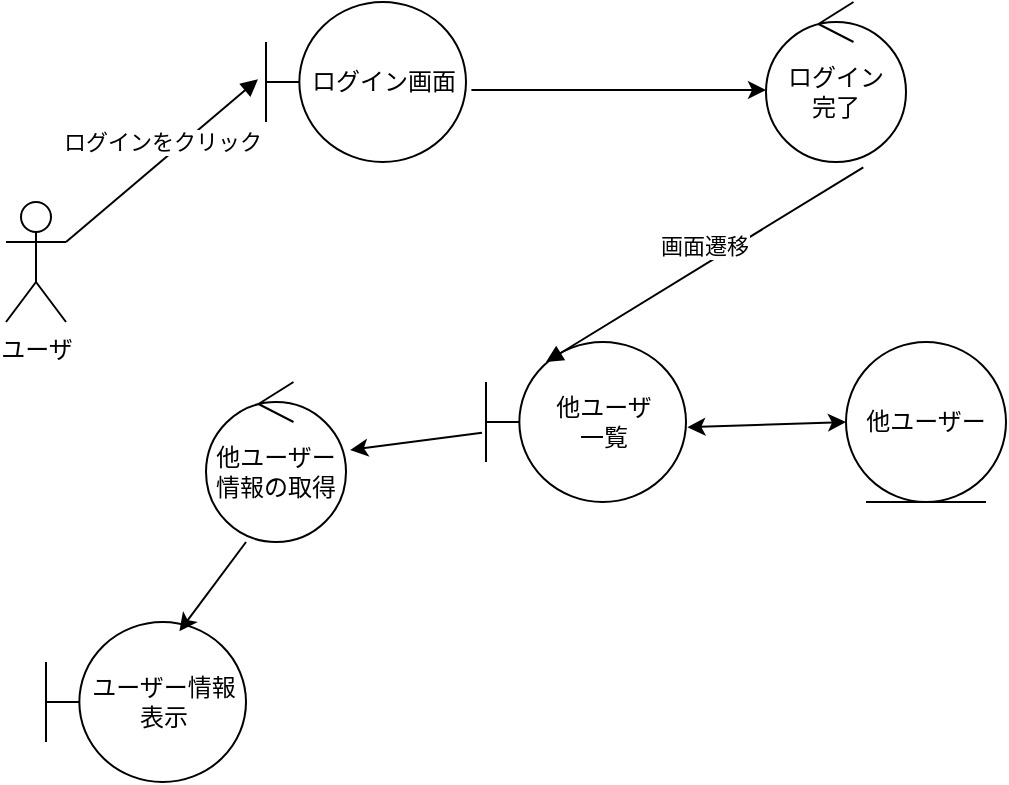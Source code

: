 <mxfile>
    <diagram id="5DAc6Cl4n0stvR-f9cc4" name="ページ1">
        <mxGraphModel dx="746" dy="419" grid="1" gridSize="10" guides="1" tooltips="1" connect="1" arrows="1" fold="1" page="1" pageScale="1" pageWidth="827" pageHeight="1169" math="0" shadow="0">
            <root>
                <mxCell id="0"/>
                <mxCell id="1" parent="0"/>
                <mxCell id="22" value="ユーザ" style="shape=umlActor;verticalLabelPosition=bottom;verticalAlign=top;html=1;" vertex="1" parent="1">
                    <mxGeometry x="20" y="160" width="30" height="60" as="geometry"/>
                </mxCell>
                <mxCell id="23" value="ログイン画面" style="shape=umlBoundary;whiteSpace=wrap;html=1;" vertex="1" parent="1">
                    <mxGeometry x="150" y="60" width="100" height="80" as="geometry"/>
                </mxCell>
                <mxCell id="24" value="ログインをクリック" style="html=1;verticalAlign=bottom;endArrow=block;curved=0;rounded=0;exitX=1;exitY=0.333;exitDx=0;exitDy=0;exitPerimeter=0;entryX=-0.04;entryY=0.483;entryDx=0;entryDy=0;entryPerimeter=0;" edge="1" parent="1" source="22" target="23">
                    <mxGeometry width="80" relative="1" as="geometry">
                        <mxPoint x="90" y="200" as="sourcePoint"/>
                        <mxPoint x="170" y="200" as="targetPoint"/>
                    </mxGeometry>
                </mxCell>
                <mxCell id="25" value="ログイン　完了" style="ellipse;shape=umlControl;whiteSpace=wrap;html=1;" vertex="1" parent="1">
                    <mxGeometry x="400" y="60" width="70" height="80" as="geometry"/>
                </mxCell>
                <mxCell id="26" value="" style="endArrow=classic;html=1;exitX=1.027;exitY=0.55;exitDx=0;exitDy=0;exitPerimeter=0;entryX=0;entryY=0.55;entryDx=0;entryDy=0;entryPerimeter=0;" edge="1" parent="1" source="23" target="25">
                    <mxGeometry width="50" height="50" relative="1" as="geometry">
                        <mxPoint x="260" y="220" as="sourcePoint"/>
                        <mxPoint x="310" y="170" as="targetPoint"/>
                    </mxGeometry>
                </mxCell>
                <mxCell id="27" value="他ユーザ　　一覧" style="shape=umlBoundary;whiteSpace=wrap;html=1;" vertex="1" parent="1">
                    <mxGeometry x="260" y="230" width="100" height="80" as="geometry"/>
                </mxCell>
                <mxCell id="28" value="画面遷移" style="html=1;verticalAlign=bottom;endArrow=block;curved=0;rounded=0;exitX=0.695;exitY=1.033;exitDx=0;exitDy=0;exitPerimeter=0;entryX=0.3;entryY=0.125;entryDx=0;entryDy=0;entryPerimeter=0;" edge="1" parent="1" source="25" target="27">
                    <mxGeometry width="80" relative="1" as="geometry">
                        <mxPoint x="280" y="180" as="sourcePoint"/>
                        <mxPoint x="360" y="180" as="targetPoint"/>
                    </mxGeometry>
                </mxCell>
                <mxCell id="31" value="ユーザー情報表示" style="shape=umlBoundary;whiteSpace=wrap;html=1;" vertex="1" parent="1">
                    <mxGeometry x="40" y="370" width="100" height="80" as="geometry"/>
                </mxCell>
                <mxCell id="32" value="他ユーザー情報の取得" style="ellipse;shape=umlControl;whiteSpace=wrap;html=1;" vertex="1" parent="1">
                    <mxGeometry x="120" y="250" width="70" height="80" as="geometry"/>
                </mxCell>
                <mxCell id="37" value="" style="endArrow=classic;html=1;entryX=1.029;entryY=0.425;entryDx=0;entryDy=0;entryPerimeter=0;exitX=-0.02;exitY=0.567;exitDx=0;exitDy=0;exitPerimeter=0;" edge="1" parent="1" source="27" target="32">
                    <mxGeometry width="50" height="50" relative="1" as="geometry">
                        <mxPoint x="270" y="360" as="sourcePoint"/>
                        <mxPoint x="320" y="310" as="targetPoint"/>
                    </mxGeometry>
                </mxCell>
                <mxCell id="38" value="" style="endArrow=classic;html=1;entryX=0.667;entryY=0.058;entryDx=0;entryDy=0;entryPerimeter=0;exitX=0.286;exitY=1;exitDx=0;exitDy=0;exitPerimeter=0;" edge="1" parent="1" source="32" target="31">
                    <mxGeometry width="50" height="50" relative="1" as="geometry">
                        <mxPoint x="240" y="350" as="sourcePoint"/>
                        <mxPoint x="290" y="300" as="targetPoint"/>
                    </mxGeometry>
                </mxCell>
                <mxCell id="41" value="" style="endArrow=classic;startArrow=classic;html=1;exitX=1.007;exitY=0.533;exitDx=0;exitDy=0;exitPerimeter=0;entryX=0;entryY=0.5;entryDx=0;entryDy=0;" edge="1" parent="1" source="27" target="42">
                    <mxGeometry width="50" height="50" relative="1" as="geometry">
                        <mxPoint x="410" y="250" as="sourcePoint"/>
                        <mxPoint x="460" y="230" as="targetPoint"/>
                    </mxGeometry>
                </mxCell>
                <mxCell id="42" value="他ユーザー" style="ellipse;shape=umlEntity;whiteSpace=wrap;html=1;" vertex="1" parent="1">
                    <mxGeometry x="440" y="230" width="80" height="80" as="geometry"/>
                </mxCell>
            </root>
        </mxGraphModel>
    </diagram>
</mxfile>